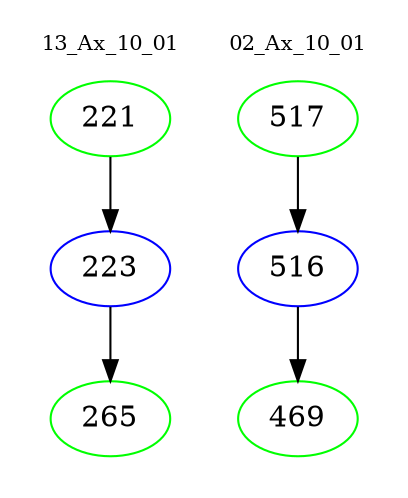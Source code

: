 digraph{
subgraph cluster_0 {
color = white
label = "13_Ax_10_01";
fontsize=10;
T0_221 [label="221", color="green"]
T0_221 -> T0_223 [color="black"]
T0_223 [label="223", color="blue"]
T0_223 -> T0_265 [color="black"]
T0_265 [label="265", color="green"]
}
subgraph cluster_1 {
color = white
label = "02_Ax_10_01";
fontsize=10;
T1_517 [label="517", color="green"]
T1_517 -> T1_516 [color="black"]
T1_516 [label="516", color="blue"]
T1_516 -> T1_469 [color="black"]
T1_469 [label="469", color="green"]
}
}
